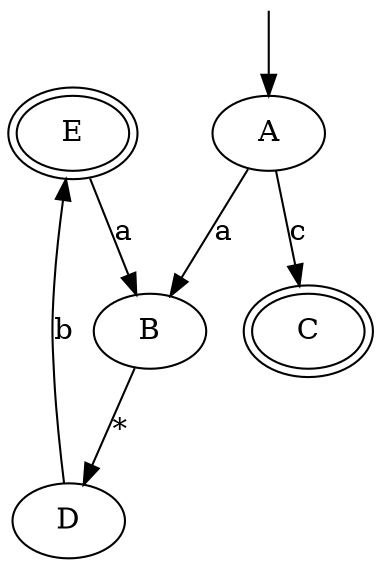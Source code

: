 digraph {
    0 [peripheries=2,  label = "E" ]
    1 [ label = "B" ]
    2 [ label = "A" ]
    3 [peripheries=2,  label = "C" ]
    4 [ label = "D" ]
    0 -> 1 [ label = "a" ]
    1 -> 4 [ label = "*" ]
    2 -> 3 [ label = "c" ]
    2 -> 1 [ label = "a" ]
    4 -> 0 [ label = "b" ]
"" [style=invisible, width=0, height=0];
"" -> 2;
}
